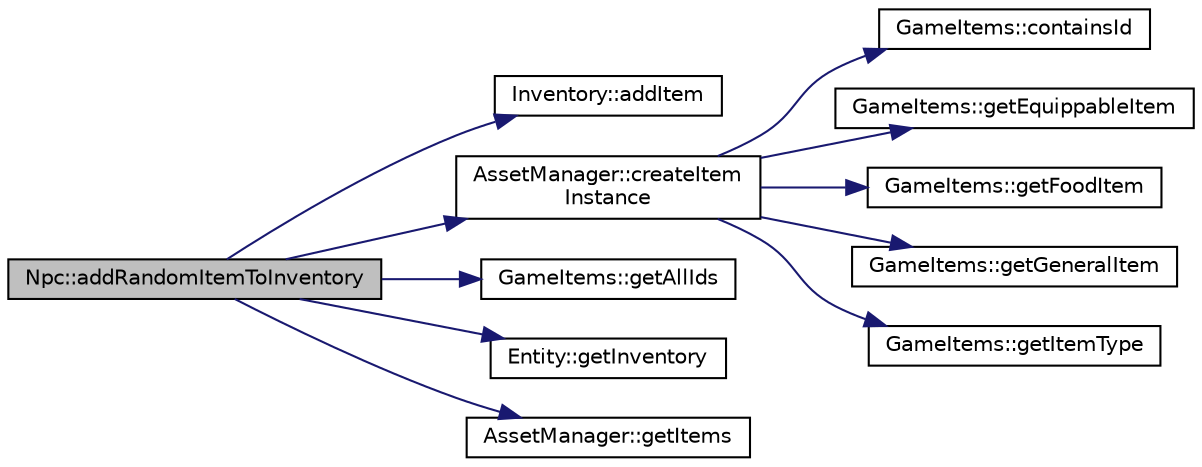 digraph "Npc::addRandomItemToInventory"
{
 // LATEX_PDF_SIZE
  edge [fontname="Helvetica",fontsize="10",labelfontname="Helvetica",labelfontsize="10"];
  node [fontname="Helvetica",fontsize="10",shape=record];
  rankdir="LR";
  Node1 [label="Npc::addRandomItemToInventory",height=0.2,width=0.4,color="black", fillcolor="grey75", style="filled", fontcolor="black",tooltip=" "];
  Node1 -> Node2 [color="midnightblue",fontsize="10",style="solid",fontname="Helvetica"];
  Node2 [label="Inventory::addItem",height=0.2,width=0.4,color="black", fillcolor="white", style="filled",URL="$classInventory.html#a9e1fad5a5f8ef1d2aec5ba9d86531d0d",tooltip="Adds item to the inventory."];
  Node1 -> Node3 [color="midnightblue",fontsize="10",style="solid",fontname="Helvetica"];
  Node3 [label="AssetManager::createItem\lInstance",height=0.2,width=0.4,color="black", fillcolor="white", style="filled",URL="$classAssetManager.html#a7112131ee4657d508b2029eebb3975f6",tooltip="Creates an instance of an item."];
  Node3 -> Node4 [color="midnightblue",fontsize="10",style="solid",fontname="Helvetica"];
  Node4 [label="GameItems::containsId",height=0.2,width=0.4,color="black", fillcolor="white", style="filled",URL="$structGameItems.html#aa28c24034d12b17b9f85d9c46d9cb9a1",tooltip=" "];
  Node3 -> Node5 [color="midnightblue",fontsize="10",style="solid",fontname="Helvetica"];
  Node5 [label="GameItems::getEquippableItem",height=0.2,width=0.4,color="black", fillcolor="white", style="filled",URL="$structGameItems.html#a12d353035869abb44b959b2fd56dc320",tooltip=" "];
  Node3 -> Node6 [color="midnightblue",fontsize="10",style="solid",fontname="Helvetica"];
  Node6 [label="GameItems::getFoodItem",height=0.2,width=0.4,color="black", fillcolor="white", style="filled",URL="$structGameItems.html#a5525518c6b68815489b0453e43da1024",tooltip=" "];
  Node3 -> Node7 [color="midnightblue",fontsize="10",style="solid",fontname="Helvetica"];
  Node7 [label="GameItems::getGeneralItem",height=0.2,width=0.4,color="black", fillcolor="white", style="filled",URL="$structGameItems.html#a0947ecd8654943fb367afd0bcb0d37b4",tooltip=" "];
  Node3 -> Node8 [color="midnightblue",fontsize="10",style="solid",fontname="Helvetica"];
  Node8 [label="GameItems::getItemType",height=0.2,width=0.4,color="black", fillcolor="white", style="filled",URL="$structGameItems.html#af9a7b3d5920e2b356499038c77ff4498",tooltip=" "];
  Node1 -> Node9 [color="midnightblue",fontsize="10",style="solid",fontname="Helvetica"];
  Node9 [label="GameItems::getAllIds",height=0.2,width=0.4,color="black", fillcolor="white", style="filled",URL="$structGameItems.html#a5095720ca872030b60a9edce77def289",tooltip=" "];
  Node1 -> Node10 [color="midnightblue",fontsize="10",style="solid",fontname="Helvetica"];
  Node10 [label="Entity::getInventory",height=0.2,width=0.4,color="black", fillcolor="white", style="filled",URL="$classEntity.html#a1f1ef1b13908ffef9f2c4f2f455fdb71",tooltip="Get the Inventory object of this entity."];
  Node1 -> Node11 [color="midnightblue",fontsize="10",style="solid",fontname="Helvetica"];
  Node11 [label="AssetManager::getItems",height=0.2,width=0.4,color="black", fillcolor="white", style="filled",URL="$classAssetManager.html#a5964947567c6cd30b292b25510830123",tooltip="Get the GameItems object."];
}

